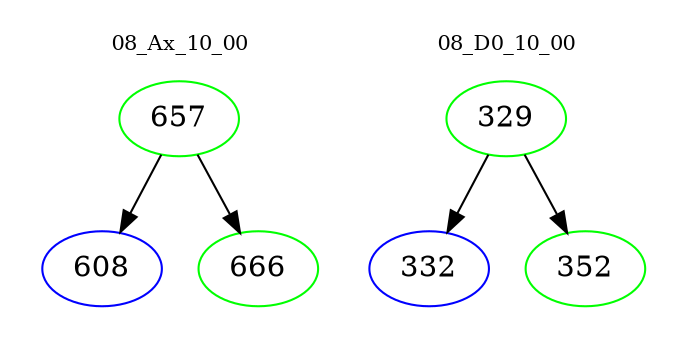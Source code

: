 digraph{
subgraph cluster_0 {
color = white
label = "08_Ax_10_00";
fontsize=10;
T0_657 [label="657", color="green"]
T0_657 -> T0_608 [color="black"]
T0_608 [label="608", color="blue"]
T0_657 -> T0_666 [color="black"]
T0_666 [label="666", color="green"]
}
subgraph cluster_1 {
color = white
label = "08_D0_10_00";
fontsize=10;
T1_329 [label="329", color="green"]
T1_329 -> T1_332 [color="black"]
T1_332 [label="332", color="blue"]
T1_329 -> T1_352 [color="black"]
T1_352 [label="352", color="green"]
}
}
